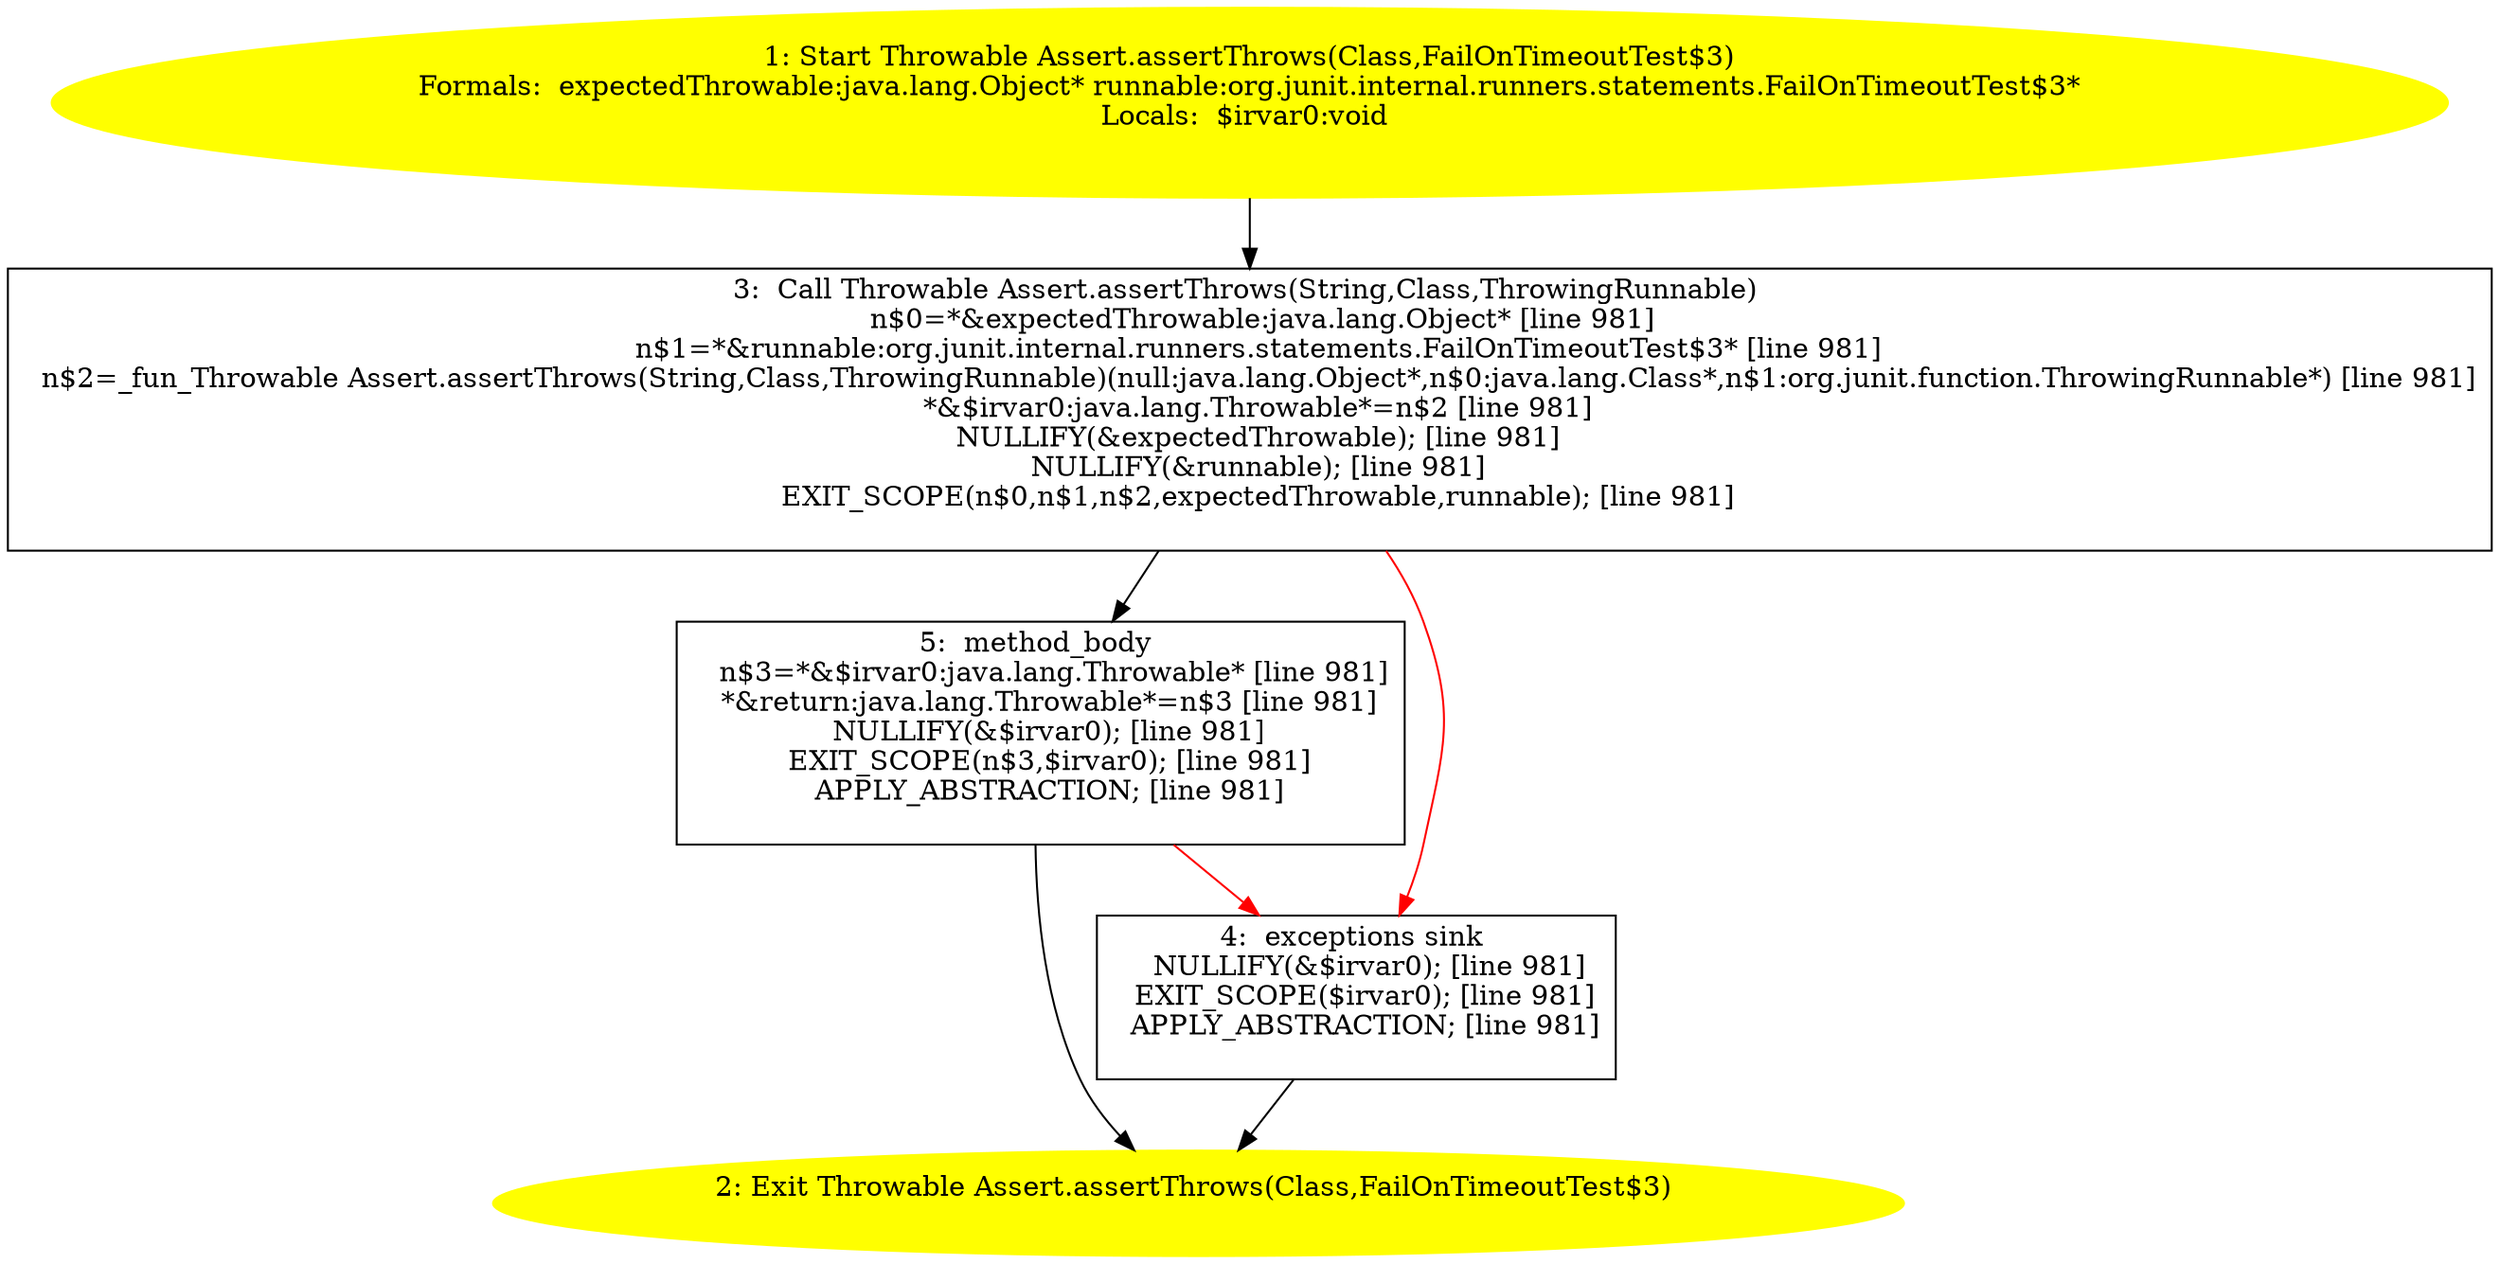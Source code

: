 /* @generated */
digraph cfg {
"org.junit.Assert.assertThrows(java.lang.Class,org.junit.internal.runners.statements.FailOnTimeoutTes.857b8ab41cf40c744d99e42e7582577e_1" [label="1: Start Throwable Assert.assertThrows(Class,FailOnTimeoutTest$3)\nFormals:  expectedThrowable:java.lang.Object* runnable:org.junit.internal.runners.statements.FailOnTimeoutTest$3*\nLocals:  $irvar0:void \n  " color=yellow style=filled]
	

	 "org.junit.Assert.assertThrows(java.lang.Class,org.junit.internal.runners.statements.FailOnTimeoutTes.857b8ab41cf40c744d99e42e7582577e_1" -> "org.junit.Assert.assertThrows(java.lang.Class,org.junit.internal.runners.statements.FailOnTimeoutTes.857b8ab41cf40c744d99e42e7582577e_3" ;
"org.junit.Assert.assertThrows(java.lang.Class,org.junit.internal.runners.statements.FailOnTimeoutTes.857b8ab41cf40c744d99e42e7582577e_2" [label="2: Exit Throwable Assert.assertThrows(Class,FailOnTimeoutTest$3) \n  " color=yellow style=filled]
	

"org.junit.Assert.assertThrows(java.lang.Class,org.junit.internal.runners.statements.FailOnTimeoutTes.857b8ab41cf40c744d99e42e7582577e_3" [label="3:  Call Throwable Assert.assertThrows(String,Class,ThrowingRunnable) \n   n$0=*&expectedThrowable:java.lang.Object* [line 981]\n  n$1=*&runnable:org.junit.internal.runners.statements.FailOnTimeoutTest$3* [line 981]\n  n$2=_fun_Throwable Assert.assertThrows(String,Class,ThrowingRunnable)(null:java.lang.Object*,n$0:java.lang.Class*,n$1:org.junit.function.ThrowingRunnable*) [line 981]\n  *&$irvar0:java.lang.Throwable*=n$2 [line 981]\n  NULLIFY(&expectedThrowable); [line 981]\n  NULLIFY(&runnable); [line 981]\n  EXIT_SCOPE(n$0,n$1,n$2,expectedThrowable,runnable); [line 981]\n " shape="box"]
	

	 "org.junit.Assert.assertThrows(java.lang.Class,org.junit.internal.runners.statements.FailOnTimeoutTes.857b8ab41cf40c744d99e42e7582577e_3" -> "org.junit.Assert.assertThrows(java.lang.Class,org.junit.internal.runners.statements.FailOnTimeoutTes.857b8ab41cf40c744d99e42e7582577e_5" ;
	 "org.junit.Assert.assertThrows(java.lang.Class,org.junit.internal.runners.statements.FailOnTimeoutTes.857b8ab41cf40c744d99e42e7582577e_3" -> "org.junit.Assert.assertThrows(java.lang.Class,org.junit.internal.runners.statements.FailOnTimeoutTes.857b8ab41cf40c744d99e42e7582577e_4" [color="red" ];
"org.junit.Assert.assertThrows(java.lang.Class,org.junit.internal.runners.statements.FailOnTimeoutTes.857b8ab41cf40c744d99e42e7582577e_4" [label="4:  exceptions sink \n   NULLIFY(&$irvar0); [line 981]\n  EXIT_SCOPE($irvar0); [line 981]\n  APPLY_ABSTRACTION; [line 981]\n " shape="box"]
	

	 "org.junit.Assert.assertThrows(java.lang.Class,org.junit.internal.runners.statements.FailOnTimeoutTes.857b8ab41cf40c744d99e42e7582577e_4" -> "org.junit.Assert.assertThrows(java.lang.Class,org.junit.internal.runners.statements.FailOnTimeoutTes.857b8ab41cf40c744d99e42e7582577e_2" ;
"org.junit.Assert.assertThrows(java.lang.Class,org.junit.internal.runners.statements.FailOnTimeoutTes.857b8ab41cf40c744d99e42e7582577e_5" [label="5:  method_body \n   n$3=*&$irvar0:java.lang.Throwable* [line 981]\n  *&return:java.lang.Throwable*=n$3 [line 981]\n  NULLIFY(&$irvar0); [line 981]\n  EXIT_SCOPE(n$3,$irvar0); [line 981]\n  APPLY_ABSTRACTION; [line 981]\n " shape="box"]
	

	 "org.junit.Assert.assertThrows(java.lang.Class,org.junit.internal.runners.statements.FailOnTimeoutTes.857b8ab41cf40c744d99e42e7582577e_5" -> "org.junit.Assert.assertThrows(java.lang.Class,org.junit.internal.runners.statements.FailOnTimeoutTes.857b8ab41cf40c744d99e42e7582577e_2" ;
	 "org.junit.Assert.assertThrows(java.lang.Class,org.junit.internal.runners.statements.FailOnTimeoutTes.857b8ab41cf40c744d99e42e7582577e_5" -> "org.junit.Assert.assertThrows(java.lang.Class,org.junit.internal.runners.statements.FailOnTimeoutTes.857b8ab41cf40c744d99e42e7582577e_4" [color="red" ];
}
